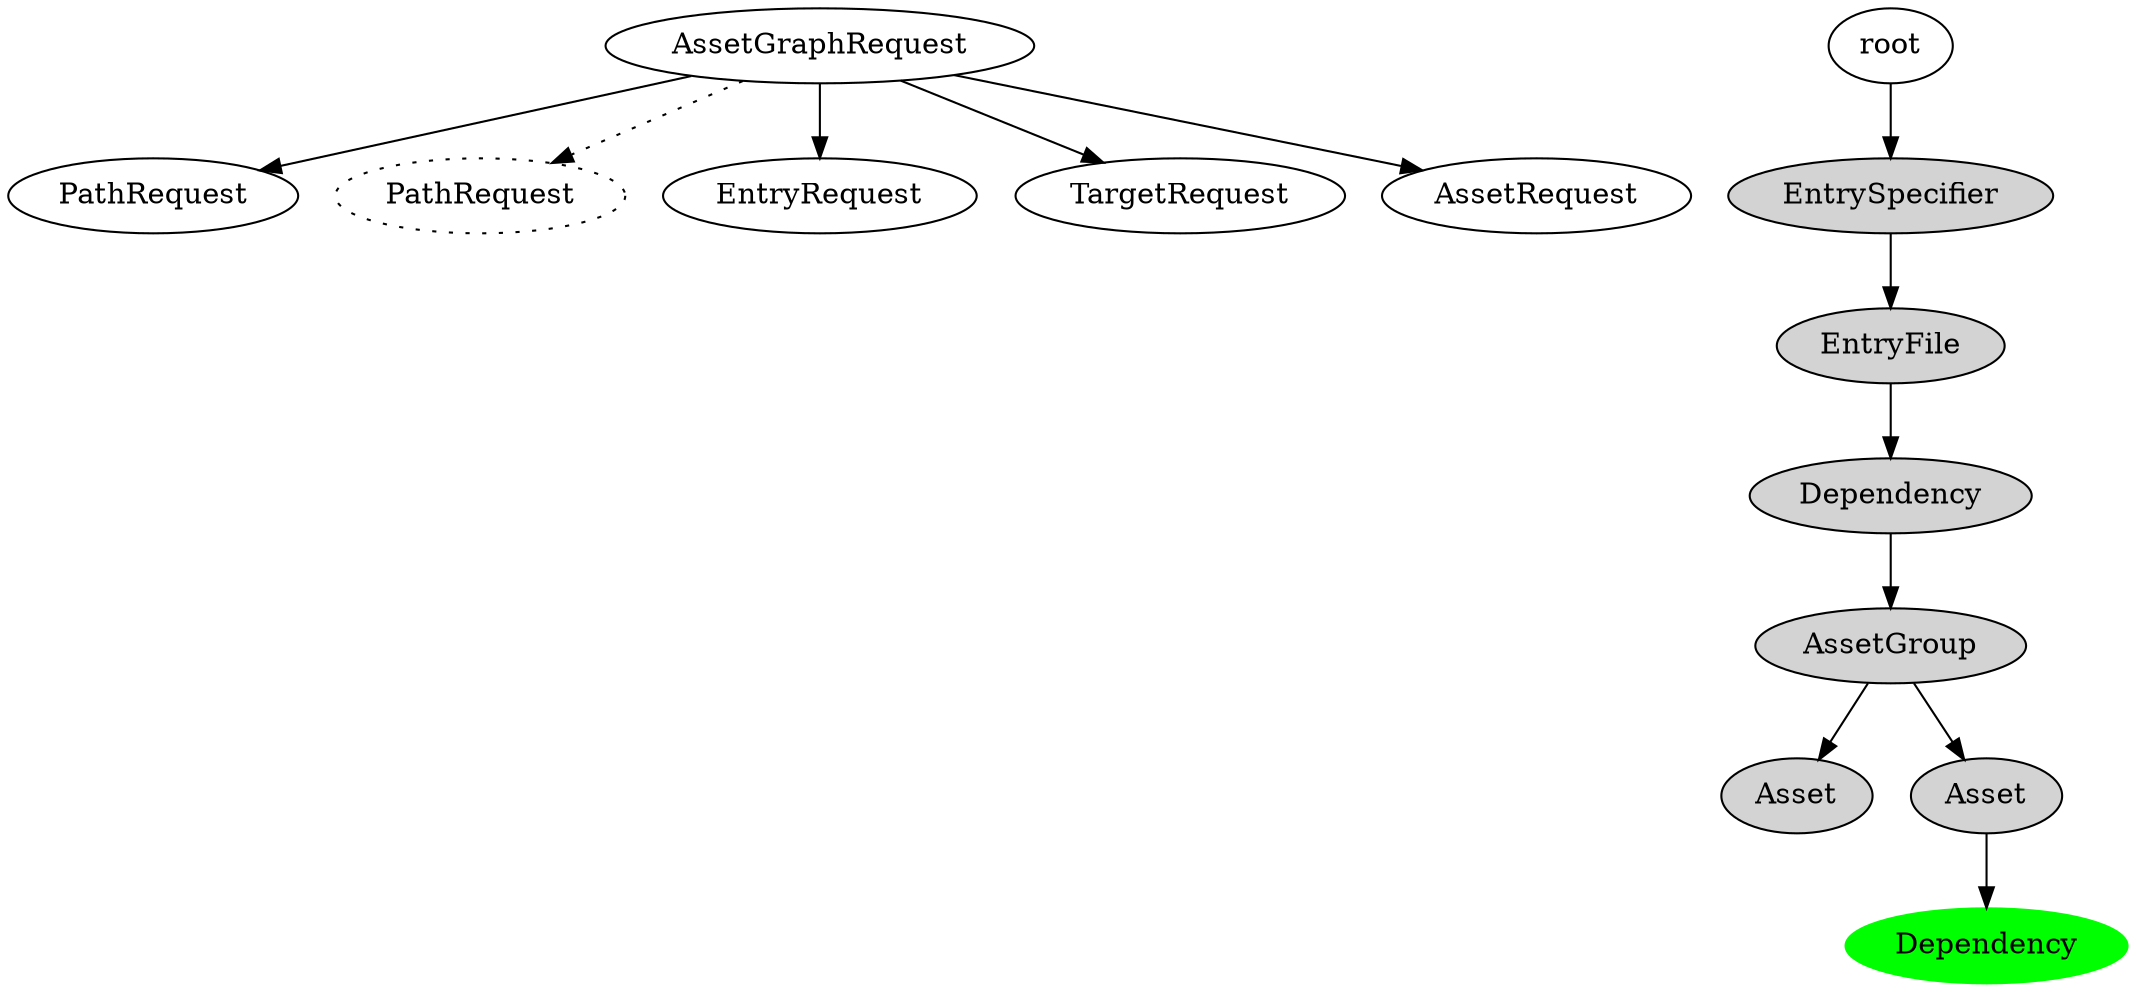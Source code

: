 digraph  {
    subgraph RequestGraph {
        PathRequest1 [label=PathRequest]
        PathRequest2 [label=PathRequest, style=dotted]
        AssetGraphRequest -> EntryRequest
        AssetGraphRequest -> TargetRequest
        AssetGraphRequest -> PathRequest1
        AssetGraphRequest -> AssetRequest
        AssetGraphRequest -> PathRequest2 [style=dotted]
    }

    subgraph AssetGraph {
        EntrySpecifier [style=filled]
        EntryFile [style=filled]
        Dependency1 [style=filled]
        AssetGroup [style=filled]
        Asset1 [label=Asset, style=filled]
        Asset2 [label=Asset, style=filled]
        Dependency1 [label=Dependency]
        Dependency2 [label=Dependency, style=filled, color=green]

        root -> EntrySpecifier
        EntrySpecifier -> EntryFile
        EntryFile -> Dependency1
        Dependency1 -> AssetGroup
        AssetGroup -> Asset1
        AssetGroup -> Asset2
        Asset2 -> Dependency2
    }
}

